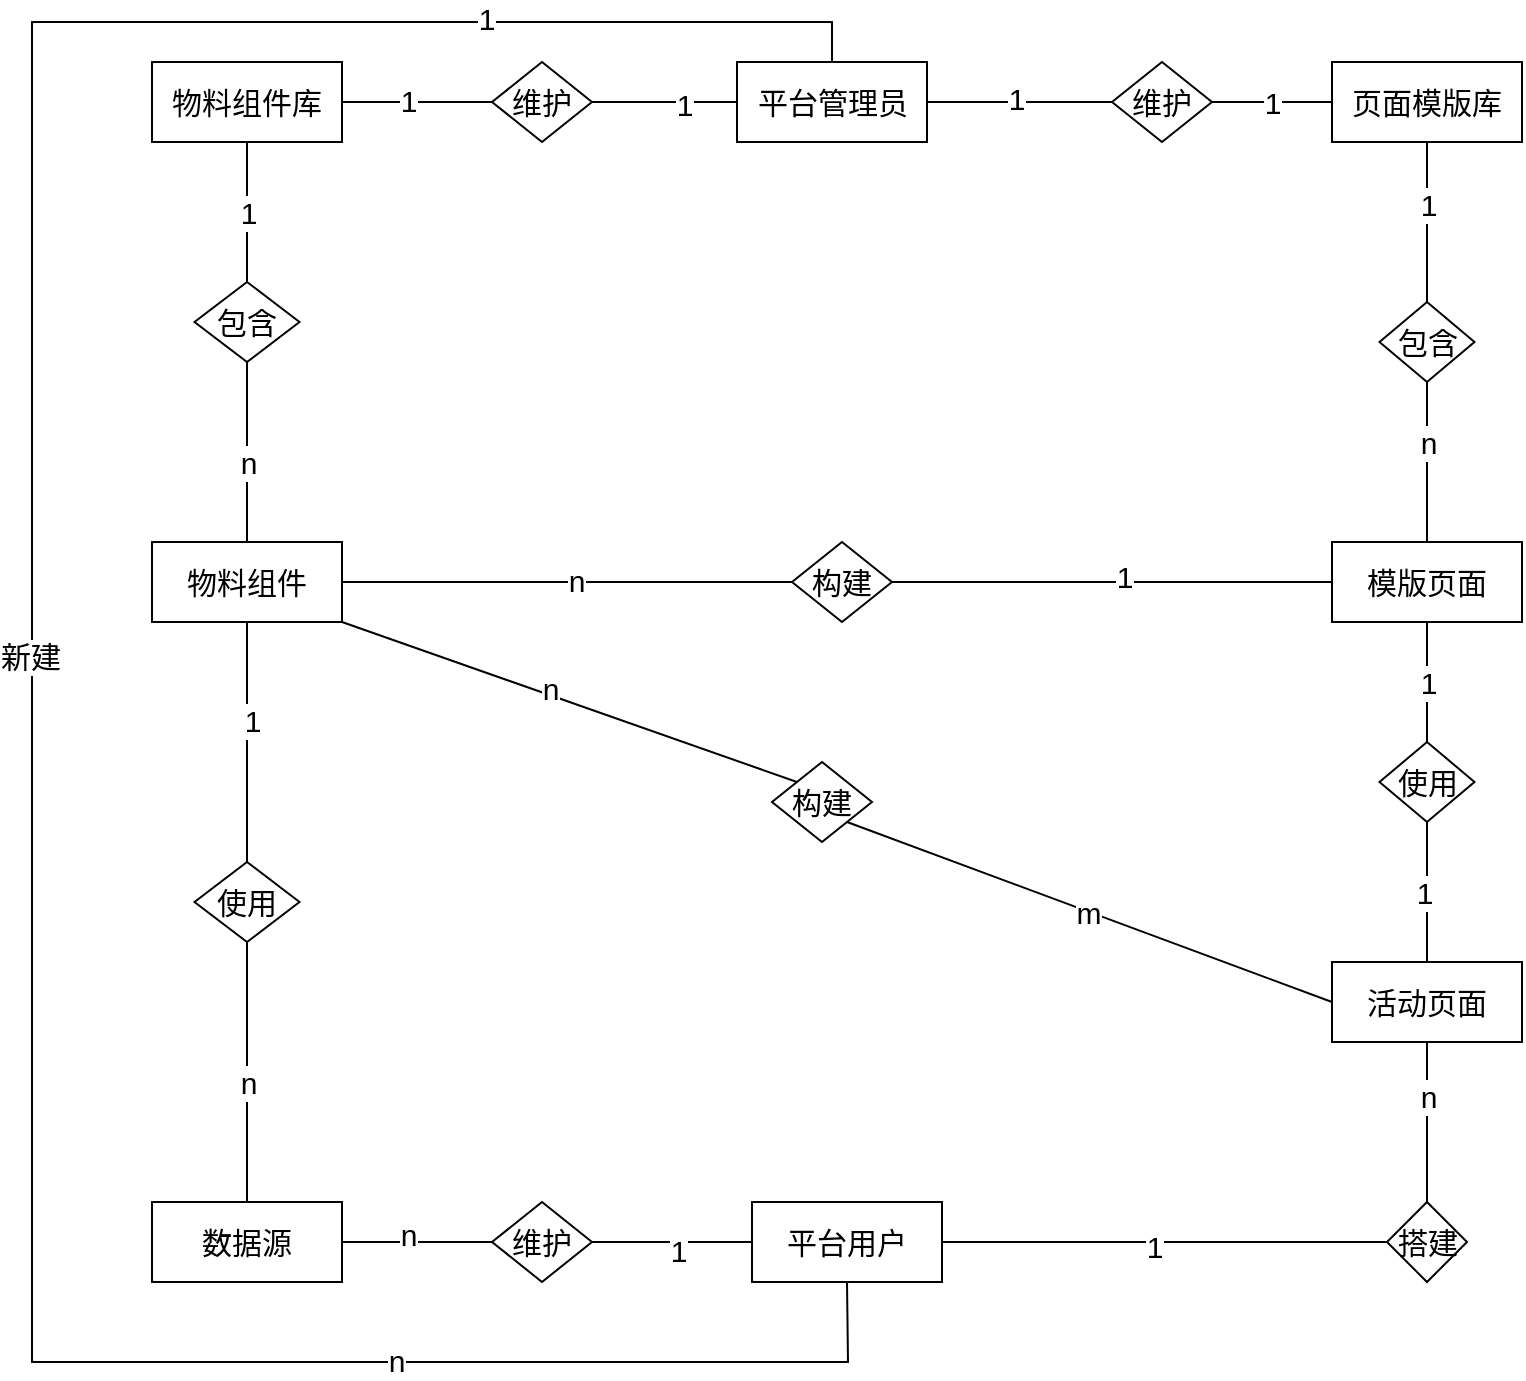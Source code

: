 <mxfile version="24.0.7" type="github">
  <diagram id="R2lEEEUBdFMjLlhIrx00" name="Page-1">
    <mxGraphModel dx="2924" dy="1146" grid="1" gridSize="10" guides="1" tooltips="1" connect="1" arrows="1" fold="1" page="1" pageScale="1" pageWidth="850" pageHeight="1100" math="0" shadow="0" extFonts="Permanent Marker^https://fonts.googleapis.com/css?family=Permanent+Marker">
      <root>
        <mxCell id="0" />
        <mxCell id="1" parent="0" />
        <mxCell id="79Bn47hT7U_q4xXXucv6-1" value="平台管理员" style="rounded=0;whiteSpace=wrap;html=1;fontSize=15;" parent="1" vertex="1">
          <mxGeometry x="272.5" y="220" width="95" height="40" as="geometry" />
        </mxCell>
        <mxCell id="79Bn47hT7U_q4xXXucv6-3" value="物料组件库" style="rounded=0;whiteSpace=wrap;html=1;fontSize=15;" parent="1" vertex="1">
          <mxGeometry x="-20" y="220" width="95" height="40" as="geometry" />
        </mxCell>
        <mxCell id="79Bn47hT7U_q4xXXucv6-4" value="物料组件" style="rounded=0;whiteSpace=wrap;html=1;fontSize=15;" parent="1" vertex="1">
          <mxGeometry x="-20" y="460" width="95" height="40" as="geometry" />
        </mxCell>
        <mxCell id="79Bn47hT7U_q4xXXucv6-5" value="包含" style="rhombus;whiteSpace=wrap;html=1;fontSize=15;" parent="1" vertex="1">
          <mxGeometry x="1.25" y="330" width="52.5" height="40" as="geometry" />
        </mxCell>
        <mxCell id="79Bn47hT7U_q4xXXucv6-6" value="页面模版库" style="rounded=0;whiteSpace=wrap;html=1;fontSize=15;" parent="1" vertex="1">
          <mxGeometry x="570" y="220" width="95" height="40" as="geometry" />
        </mxCell>
        <mxCell id="79Bn47hT7U_q4xXXucv6-7" value="模版页面" style="rounded=0;whiteSpace=wrap;html=1;fontSize=15;" parent="1" vertex="1">
          <mxGeometry x="570" y="460" width="95" height="40" as="geometry" />
        </mxCell>
        <mxCell id="79Bn47hT7U_q4xXXucv6-8" value="维护" style="rhombus;whiteSpace=wrap;html=1;fontSize=15;" parent="1" vertex="1">
          <mxGeometry x="460" y="220" width="50" height="40" as="geometry" />
        </mxCell>
        <mxCell id="79Bn47hT7U_q4xXXucv6-10" value="平台用户" style="rounded=0;whiteSpace=wrap;html=1;fontSize=15;" parent="1" vertex="1">
          <mxGeometry x="280" y="790" width="95" height="40" as="geometry" />
        </mxCell>
        <mxCell id="79Bn47hT7U_q4xXXucv6-11" value="数据源" style="rounded=0;whiteSpace=wrap;html=1;fontSize=15;" parent="1" vertex="1">
          <mxGeometry x="-20" y="790" width="95" height="40" as="geometry" />
        </mxCell>
        <mxCell id="79Bn47hT7U_q4xXXucv6-13" value="" style="endArrow=none;html=1;rounded=0;exitX=1;exitY=0.5;exitDx=0;exitDy=0;entryX=0;entryY=0.5;entryDx=0;entryDy=0;fontSize=15;" parent="1" source="79Bn47hT7U_q4xXXucv6-2" target="79Bn47hT7U_q4xXXucv6-1" edge="1">
          <mxGeometry width="50" height="50" relative="1" as="geometry">
            <mxPoint x="340" y="410" as="sourcePoint" />
            <mxPoint x="390" y="360" as="targetPoint" />
          </mxGeometry>
        </mxCell>
        <mxCell id="79Bn47hT7U_q4xXXucv6-69" value="1" style="edgeLabel;html=1;align=center;verticalAlign=middle;resizable=0;points=[];fontSize=15;" parent="79Bn47hT7U_q4xXXucv6-13" vertex="1" connectable="0">
          <mxGeometry x="0.224" y="-1" relative="1" as="geometry">
            <mxPoint x="1" as="offset" />
          </mxGeometry>
        </mxCell>
        <mxCell id="79Bn47hT7U_q4xXXucv6-14" value="" style="endArrow=none;html=1;rounded=0;exitX=1;exitY=0.5;exitDx=0;exitDy=0;fontSize=15;" parent="1" source="79Bn47hT7U_q4xXXucv6-2" edge="1">
          <mxGeometry width="50" height="50" relative="1" as="geometry">
            <mxPoint x="270" y="250" as="sourcePoint" />
            <mxPoint x="220" y="240" as="targetPoint" />
          </mxGeometry>
        </mxCell>
        <mxCell id="79Bn47hT7U_q4xXXucv6-17" value="" style="endArrow=none;html=1;rounded=0;exitX=1;exitY=0.5;exitDx=0;exitDy=0;entryX=0;entryY=0.5;entryDx=0;entryDy=0;fontSize=15;" parent="1" source="79Bn47hT7U_q4xXXucv6-1" target="79Bn47hT7U_q4xXXucv6-8" edge="1">
          <mxGeometry width="50" height="50" relative="1" as="geometry">
            <mxPoint x="118" y="350" as="sourcePoint" />
            <mxPoint x="118" y="380" as="targetPoint" />
          </mxGeometry>
        </mxCell>
        <mxCell id="79Bn47hT7U_q4xXXucv6-71" value="1" style="edgeLabel;html=1;align=center;verticalAlign=middle;resizable=0;points=[];fontSize=15;" parent="79Bn47hT7U_q4xXXucv6-17" vertex="1" connectable="0">
          <mxGeometry x="-0.049" y="2" relative="1" as="geometry">
            <mxPoint as="offset" />
          </mxGeometry>
        </mxCell>
        <mxCell id="79Bn47hT7U_q4xXXucv6-18" value="1" style="endArrow=none;html=1;rounded=0;entryX=1;entryY=0.5;entryDx=0;entryDy=0;fontSize=15;" parent="1" source="79Bn47hT7U_q4xXXucv6-6" target="79Bn47hT7U_q4xXXucv6-8" edge="1">
          <mxGeometry width="50" height="50" relative="1" as="geometry">
            <mxPoint x="435" y="250" as="sourcePoint" />
            <mxPoint x="490" y="250" as="targetPoint" />
          </mxGeometry>
        </mxCell>
        <mxCell id="79Bn47hT7U_q4xXXucv6-23" value="使用" style="rhombus;whiteSpace=wrap;html=1;fontSize=15;" parent="1" vertex="1">
          <mxGeometry x="1.25" y="620" width="52.5" height="40" as="geometry" />
        </mxCell>
        <mxCell id="79Bn47hT7U_q4xXXucv6-28" value="维护" style="rhombus;whiteSpace=wrap;html=1;fontSize=15;" parent="1" vertex="1">
          <mxGeometry x="150" y="790" width="50" height="40" as="geometry" />
        </mxCell>
        <mxCell id="79Bn47hT7U_q4xXXucv6-29" value="" style="endArrow=none;html=1;rounded=0;entryX=0.5;entryY=0;entryDx=0;entryDy=0;exitX=0.5;exitY=1;exitDx=0;exitDy=0;fontSize=15;" parent="1" source="79Bn47hT7U_q4xXXucv6-4" target="79Bn47hT7U_q4xXXucv6-23" edge="1">
          <mxGeometry width="50" height="50" relative="1" as="geometry">
            <mxPoint x="-310" y="440" as="sourcePoint" />
            <mxPoint x="390" y="290" as="targetPoint" />
          </mxGeometry>
        </mxCell>
        <mxCell id="79Bn47hT7U_q4xXXucv6-90" value="1" style="edgeLabel;html=1;align=center;verticalAlign=middle;resizable=0;points=[];fontSize=15;" parent="79Bn47hT7U_q4xXXucv6-29" vertex="1" connectable="0">
          <mxGeometry x="-0.183" y="2" relative="1" as="geometry">
            <mxPoint as="offset" />
          </mxGeometry>
        </mxCell>
        <mxCell id="79Bn47hT7U_q4xXXucv6-30" value="" style="endArrow=none;html=1;rounded=0;entryX=0.5;entryY=1;entryDx=0;entryDy=0;fontSize=15;" parent="1" source="79Bn47hT7U_q4xXXucv6-11" target="79Bn47hT7U_q4xXXucv6-23" edge="1">
          <mxGeometry width="50" height="50" relative="1" as="geometry">
            <mxPoint x="38" y="330" as="sourcePoint" />
            <mxPoint x="38" y="430" as="targetPoint" />
          </mxGeometry>
        </mxCell>
        <mxCell id="79Bn47hT7U_q4xXXucv6-92" value="n" style="edgeLabel;html=1;align=center;verticalAlign=middle;resizable=0;points=[];fontSize=15;" parent="79Bn47hT7U_q4xXXucv6-30" vertex="1" connectable="0">
          <mxGeometry x="0.431" y="-3" relative="1" as="geometry">
            <mxPoint x="-3" y="33" as="offset" />
          </mxGeometry>
        </mxCell>
        <mxCell id="79Bn47hT7U_q4xXXucv6-31" value="" style="endArrow=none;html=1;rounded=0;entryX=0;entryY=0.5;entryDx=0;entryDy=0;exitX=1;exitY=0.5;exitDx=0;exitDy=0;fontSize=15;" parent="1" source="79Bn47hT7U_q4xXXucv6-28" target="79Bn47hT7U_q4xXXucv6-10" edge="1">
          <mxGeometry width="50" height="50" relative="1" as="geometry">
            <mxPoint x="58" y="800" as="sourcePoint" />
            <mxPoint x="58" y="740" as="targetPoint" />
          </mxGeometry>
        </mxCell>
        <mxCell id="79Bn47hT7U_q4xXXucv6-88" value="1" style="edgeLabel;html=1;align=center;verticalAlign=middle;resizable=0;points=[];fontSize=15;" parent="79Bn47hT7U_q4xXXucv6-31" vertex="1" connectable="0">
          <mxGeometry x="0.033" y="-4" relative="1" as="geometry">
            <mxPoint x="1" as="offset" />
          </mxGeometry>
        </mxCell>
        <mxCell id="79Bn47hT7U_q4xXXucv6-32" value="" style="endArrow=none;html=1;rounded=0;exitX=1;exitY=0.5;exitDx=0;exitDy=0;entryX=0;entryY=0.5;entryDx=0;entryDy=0;fontSize=15;" parent="1" source="79Bn47hT7U_q4xXXucv6-11" target="79Bn47hT7U_q4xXXucv6-28" edge="1">
          <mxGeometry width="50" height="50" relative="1" as="geometry">
            <mxPoint x="225" y="820" as="sourcePoint" />
            <mxPoint x="170" y="840" as="targetPoint" />
          </mxGeometry>
        </mxCell>
        <mxCell id="79Bn47hT7U_q4xXXucv6-89" value="n" style="edgeLabel;html=1;align=center;verticalAlign=middle;resizable=0;points=[];fontSize=15;" parent="79Bn47hT7U_q4xXXucv6-32" vertex="1" connectable="0">
          <mxGeometry x="-0.133" y="4" relative="1" as="geometry">
            <mxPoint as="offset" />
          </mxGeometry>
        </mxCell>
        <mxCell id="79Bn47hT7U_q4xXXucv6-35" value="构建" style="rhombus;whiteSpace=wrap;html=1;fontSize=15;" parent="1" vertex="1">
          <mxGeometry x="300" y="460" width="50" height="40" as="geometry" />
        </mxCell>
        <mxCell id="79Bn47hT7U_q4xXXucv6-9" value="包含" style="rhombus;whiteSpace=wrap;html=1;fontSize=15;" parent="1" vertex="1">
          <mxGeometry x="593.75" y="340" width="47.5" height="40" as="geometry" />
        </mxCell>
        <mxCell id="79Bn47hT7U_q4xXXucv6-38" value="" style="endArrow=none;html=1;rounded=0;exitX=1;exitY=0.5;exitDx=0;exitDy=0;fontSize=15;" parent="1" source="79Bn47hT7U_q4xXXucv6-3" target="79Bn47hT7U_q4xXXucv6-2" edge="1">
          <mxGeometry width="50" height="50" relative="1" as="geometry">
            <mxPoint x="75" y="240" as="sourcePoint" />
            <mxPoint x="220" y="240" as="targetPoint" />
          </mxGeometry>
        </mxCell>
        <mxCell id="79Bn47hT7U_q4xXXucv6-70" value="1" style="edgeLabel;html=1;align=center;verticalAlign=middle;resizable=0;points=[];fontSize=15;" parent="79Bn47hT7U_q4xXXucv6-38" vertex="1" connectable="0">
          <mxGeometry x="-0.133" y="1" relative="1" as="geometry">
            <mxPoint as="offset" />
          </mxGeometry>
        </mxCell>
        <mxCell id="79Bn47hT7U_q4xXXucv6-2" value="维护" style="rhombus;whiteSpace=wrap;html=1;fontSize=15;" parent="1" vertex="1">
          <mxGeometry x="150" y="220" width="50" height="40" as="geometry" />
        </mxCell>
        <mxCell id="79Bn47hT7U_q4xXXucv6-39" value="" style="endArrow=none;html=1;rounded=0;exitX=1;exitY=0.5;exitDx=0;exitDy=0;entryX=0;entryY=0.5;entryDx=0;entryDy=0;fontSize=15;" parent="1" source="79Bn47hT7U_q4xXXucv6-4" target="79Bn47hT7U_q4xXXucv6-35" edge="1">
          <mxGeometry width="50" height="50" relative="1" as="geometry">
            <mxPoint x="320" y="220" as="sourcePoint" />
            <mxPoint x="370" y="170" as="targetPoint" />
          </mxGeometry>
        </mxCell>
        <mxCell id="79Bn47hT7U_q4xXXucv6-75" value="n" style="edgeLabel;html=1;align=center;verticalAlign=middle;resizable=0;points=[];fontSize=15;" parent="79Bn47hT7U_q4xXXucv6-39" vertex="1" connectable="0">
          <mxGeometry x="0.036" y="1" relative="1" as="geometry">
            <mxPoint as="offset" />
          </mxGeometry>
        </mxCell>
        <mxCell id="79Bn47hT7U_q4xXXucv6-40" value="" style="endArrow=none;html=1;rounded=0;entryX=1;entryY=0.5;entryDx=0;entryDy=0;exitX=0;exitY=0.5;exitDx=0;exitDy=0;fontSize=15;" parent="1" source="79Bn47hT7U_q4xXXucv6-7" target="79Bn47hT7U_q4xXXucv6-35" edge="1">
          <mxGeometry width="50" height="50" relative="1" as="geometry">
            <mxPoint x="85" y="40" as="sourcePoint" />
            <mxPoint x="285" y="40" as="targetPoint" />
          </mxGeometry>
        </mxCell>
        <mxCell id="79Bn47hT7U_q4xXXucv6-76" value="1" style="edgeLabel;html=1;align=center;verticalAlign=middle;resizable=0;points=[];fontSize=15;" parent="79Bn47hT7U_q4xXXucv6-40" vertex="1" connectable="0">
          <mxGeometry x="-0.039" y="-3" relative="1" as="geometry">
            <mxPoint x="1" as="offset" />
          </mxGeometry>
        </mxCell>
        <mxCell id="79Bn47hT7U_q4xXXucv6-41" value="活动页面" style="rounded=0;whiteSpace=wrap;html=1;fontSize=15;" parent="1" vertex="1">
          <mxGeometry x="570" y="670" width="95" height="40" as="geometry" />
        </mxCell>
        <mxCell id="79Bn47hT7U_q4xXXucv6-42" value="搭建" style="rhombus;whiteSpace=wrap;html=1;fontSize=15;" parent="1" vertex="1">
          <mxGeometry x="597.5" y="790" width="40" height="40" as="geometry" />
        </mxCell>
        <mxCell id="79Bn47hT7U_q4xXXucv6-50" value="构建" style="rhombus;whiteSpace=wrap;html=1;fontSize=15;" parent="1" vertex="1">
          <mxGeometry x="290" y="570" width="50" height="40" as="geometry" />
        </mxCell>
        <mxCell id="79Bn47hT7U_q4xXXucv6-53" value="1" style="endArrow=none;html=1;rounded=0;entryX=0.5;entryY=1;entryDx=0;entryDy=0;fontSize=15;" parent="1" source="79Bn47hT7U_q4xXXucv6-5" target="79Bn47hT7U_q4xXXucv6-3" edge="1">
          <mxGeometry width="50" height="50" relative="1" as="geometry">
            <mxPoint x="170" y="560" as="sourcePoint" />
            <mxPoint x="20" y="280" as="targetPoint" />
          </mxGeometry>
        </mxCell>
        <mxCell id="79Bn47hT7U_q4xXXucv6-54" value="" style="endArrow=none;html=1;rounded=0;entryX=0.5;entryY=0;entryDx=0;entryDy=0;exitX=0.5;exitY=1;exitDx=0;exitDy=0;fontSize=15;" parent="1" source="79Bn47hT7U_q4xXXucv6-5" target="79Bn47hT7U_q4xXXucv6-4" edge="1">
          <mxGeometry width="50" height="50" relative="1" as="geometry">
            <mxPoint x="38" y="340" as="sourcePoint" />
            <mxPoint x="38" y="270" as="targetPoint" />
          </mxGeometry>
        </mxCell>
        <mxCell id="79Bn47hT7U_q4xXXucv6-72" value="n" style="edgeLabel;html=1;align=center;verticalAlign=middle;resizable=0;points=[];fontSize=15;" parent="79Bn47hT7U_q4xXXucv6-54" vertex="1" connectable="0">
          <mxGeometry x="0.111" relative="1" as="geometry">
            <mxPoint as="offset" />
          </mxGeometry>
        </mxCell>
        <mxCell id="79Bn47hT7U_q4xXXucv6-55" value="" style="endArrow=none;html=1;rounded=0;entryX=0.5;entryY=1;entryDx=0;entryDy=0;exitX=0.5;exitY=0;exitDx=0;exitDy=0;fontSize=15;" parent="1" source="79Bn47hT7U_q4xXXucv6-7" target="79Bn47hT7U_q4xXXucv6-9" edge="1">
          <mxGeometry width="50" height="50" relative="1" as="geometry">
            <mxPoint x="580" y="450" as="sourcePoint" />
            <mxPoint x="220" y="510" as="targetPoint" />
          </mxGeometry>
        </mxCell>
        <mxCell id="79Bn47hT7U_q4xXXucv6-74" value="n" style="edgeLabel;html=1;align=center;verticalAlign=middle;resizable=0;points=[];fontSize=15;" parent="79Bn47hT7U_q4xXXucv6-55" vertex="1" connectable="0">
          <mxGeometry x="0.35" relative="1" as="geometry">
            <mxPoint y="4" as="offset" />
          </mxGeometry>
        </mxCell>
        <mxCell id="79Bn47hT7U_q4xXXucv6-56" value="" style="endArrow=none;html=1;rounded=0;entryX=0.5;entryY=1;entryDx=0;entryDy=0;exitX=0.5;exitY=0;exitDx=0;exitDy=0;fontSize=15;" parent="1" source="79Bn47hT7U_q4xXXucv6-9" target="79Bn47hT7U_q4xXXucv6-6" edge="1">
          <mxGeometry width="50" height="50" relative="1" as="geometry">
            <mxPoint x="170" y="560" as="sourcePoint" />
            <mxPoint x="220" y="510" as="targetPoint" />
          </mxGeometry>
        </mxCell>
        <mxCell id="79Bn47hT7U_q4xXXucv6-73" value="1" style="edgeLabel;html=1;align=center;verticalAlign=middle;resizable=0;points=[];fontSize=15;" parent="79Bn47hT7U_q4xXXucv6-56" vertex="1" connectable="0">
          <mxGeometry x="0.225" relative="1" as="geometry">
            <mxPoint as="offset" />
          </mxGeometry>
        </mxCell>
        <mxCell id="79Bn47hT7U_q4xXXucv6-62" value="使用" style="rhombus;whiteSpace=wrap;html=1;fontSize=15;" parent="1" vertex="1">
          <mxGeometry x="593.75" y="560" width="47.5" height="40" as="geometry" />
        </mxCell>
        <mxCell id="79Bn47hT7U_q4xXXucv6-63" value="" style="endArrow=none;html=1;rounded=0;entryX=1;entryY=1;entryDx=0;entryDy=0;exitX=0;exitY=0;exitDx=0;exitDy=0;fontSize=15;" parent="1" source="79Bn47hT7U_q4xXXucv6-50" target="79Bn47hT7U_q4xXXucv6-4" edge="1">
          <mxGeometry width="50" height="50" relative="1" as="geometry">
            <mxPoint x="170" y="670" as="sourcePoint" />
            <mxPoint x="220" y="620" as="targetPoint" />
          </mxGeometry>
        </mxCell>
        <mxCell id="79Bn47hT7U_q4xXXucv6-77" value="n" style="edgeLabel;html=1;align=center;verticalAlign=middle;resizable=0;points=[];fontSize=15;" parent="79Bn47hT7U_q4xXXucv6-63" vertex="1" connectable="0">
          <mxGeometry x="0.098" y="-4" relative="1" as="geometry">
            <mxPoint as="offset" />
          </mxGeometry>
        </mxCell>
        <mxCell id="79Bn47hT7U_q4xXXucv6-64" value="m" style="endArrow=none;html=1;rounded=0;entryX=1;entryY=1;entryDx=0;entryDy=0;exitX=0;exitY=0.5;exitDx=0;exitDy=0;fontSize=15;" parent="1" source="79Bn47hT7U_q4xXXucv6-41" target="79Bn47hT7U_q4xXXucv6-50" edge="1">
          <mxGeometry x="0.004" width="50" height="50" relative="1" as="geometry">
            <mxPoint x="170" y="670" as="sourcePoint" />
            <mxPoint x="220" y="620" as="targetPoint" />
            <mxPoint as="offset" />
          </mxGeometry>
        </mxCell>
        <mxCell id="79Bn47hT7U_q4xXXucv6-81" value="1" style="endArrow=none;html=1;rounded=0;entryX=0.5;entryY=1;entryDx=0;entryDy=0;exitX=0.5;exitY=0;exitDx=0;exitDy=0;fontSize=15;" parent="1" source="79Bn47hT7U_q4xXXucv6-62" target="79Bn47hT7U_q4xXXucv6-7" edge="1">
          <mxGeometry width="50" height="50" relative="1" as="geometry">
            <mxPoint x="180" y="630" as="sourcePoint" />
            <mxPoint x="230" y="580" as="targetPoint" />
          </mxGeometry>
        </mxCell>
        <mxCell id="79Bn47hT7U_q4xXXucv6-82" value="" style="endArrow=none;html=1;rounded=0;entryX=0.5;entryY=0;entryDx=0;entryDy=0;exitX=0.5;exitY=1;exitDx=0;exitDy=0;fontSize=15;" parent="1" source="79Bn47hT7U_q4xXXucv6-62" target="79Bn47hT7U_q4xXXucv6-41" edge="1">
          <mxGeometry width="50" height="50" relative="1" as="geometry">
            <mxPoint x="628" y="570" as="sourcePoint" />
            <mxPoint x="628" y="510" as="targetPoint" />
          </mxGeometry>
        </mxCell>
        <mxCell id="79Bn47hT7U_q4xXXucv6-93" value="1" style="edgeLabel;html=1;align=center;verticalAlign=middle;resizable=0;points=[];fontSize=15;" parent="79Bn47hT7U_q4xXXucv6-82" vertex="1" connectable="0">
          <mxGeometry y="-2" relative="1" as="geometry">
            <mxPoint as="offset" />
          </mxGeometry>
        </mxCell>
        <mxCell id="79Bn47hT7U_q4xXXucv6-83" value="" style="endArrow=none;html=1;rounded=0;entryX=0.5;entryY=1;entryDx=0;entryDy=0;exitX=0.5;exitY=0;exitDx=0;exitDy=0;fontSize=15;" parent="1" source="79Bn47hT7U_q4xXXucv6-42" target="79Bn47hT7U_q4xXXucv6-41" edge="1">
          <mxGeometry width="50" height="50" relative="1" as="geometry">
            <mxPoint x="180" y="630" as="sourcePoint" />
            <mxPoint x="230" y="580" as="targetPoint" />
          </mxGeometry>
        </mxCell>
        <mxCell id="79Bn47hT7U_q4xXXucv6-87" value="n" style="edgeLabel;html=1;align=center;verticalAlign=middle;resizable=0;points=[];fontSize=15;" parent="79Bn47hT7U_q4xXXucv6-83" vertex="1" connectable="0">
          <mxGeometry x="0.325" relative="1" as="geometry">
            <mxPoint as="offset" />
          </mxGeometry>
        </mxCell>
        <mxCell id="79Bn47hT7U_q4xXXucv6-84" value="" style="endArrow=none;html=1;rounded=0;entryX=1;entryY=0.5;entryDx=0;entryDy=0;exitX=0;exitY=0.5;exitDx=0;exitDy=0;fontSize=15;" parent="1" source="79Bn47hT7U_q4xXXucv6-42" target="79Bn47hT7U_q4xXXucv6-10" edge="1">
          <mxGeometry width="50" height="50" relative="1" as="geometry">
            <mxPoint x="628" y="790" as="sourcePoint" />
            <mxPoint x="628" y="720" as="targetPoint" />
          </mxGeometry>
        </mxCell>
        <mxCell id="79Bn47hT7U_q4xXXucv6-86" value="1" style="edgeLabel;html=1;align=center;verticalAlign=middle;resizable=0;points=[];fontSize=15;" parent="79Bn47hT7U_q4xXXucv6-84" vertex="1" connectable="0">
          <mxGeometry x="0.052" y="2" relative="1" as="geometry">
            <mxPoint as="offset" />
          </mxGeometry>
        </mxCell>
        <mxCell id="79Bn47hT7U_q4xXXucv6-94" value="" style="endArrow=none;html=1;rounded=0;entryX=0.5;entryY=0;entryDx=0;entryDy=0;exitX=0.5;exitY=1;exitDx=0;exitDy=0;fontSize=15;" parent="1" source="79Bn47hT7U_q4xXXucv6-10" target="79Bn47hT7U_q4xXXucv6-1" edge="1">
          <mxGeometry width="50" height="50" relative="1" as="geometry">
            <mxPoint x="220" y="230" as="sourcePoint" />
            <mxPoint x="120" y="570" as="targetPoint" />
            <Array as="points">
              <mxPoint x="328" y="870" />
              <mxPoint x="-80" y="870" />
              <mxPoint x="-80" y="200" />
              <mxPoint x="320" y="200" />
            </Array>
          </mxGeometry>
        </mxCell>
        <mxCell id="79Bn47hT7U_q4xXXucv6-95" value="新建" style="edgeLabel;html=1;align=center;verticalAlign=middle;resizable=0;points=[];fontSize=15;" parent="79Bn47hT7U_q4xXXucv6-94" vertex="1" connectable="0">
          <mxGeometry x="0.042" y="1" relative="1" as="geometry">
            <mxPoint as="offset" />
          </mxGeometry>
        </mxCell>
        <mxCell id="79Bn47hT7U_q4xXXucv6-96" value="1" style="edgeLabel;html=1;align=center;verticalAlign=middle;resizable=0;points=[];fontSize=15;" parent="79Bn47hT7U_q4xXXucv6-94" vertex="1" connectable="0">
          <mxGeometry x="0.749" y="2" relative="1" as="geometry">
            <mxPoint as="offset" />
          </mxGeometry>
        </mxCell>
        <mxCell id="79Bn47hT7U_q4xXXucv6-97" value="n" style="edgeLabel;html=1;align=center;verticalAlign=middle;resizable=0;points=[];fontSize=15;" parent="79Bn47hT7U_q4xXXucv6-94" vertex="1" connectable="0">
          <mxGeometry x="-0.654" y="-1" relative="1" as="geometry">
            <mxPoint as="offset" />
          </mxGeometry>
        </mxCell>
      </root>
    </mxGraphModel>
  </diagram>
</mxfile>

